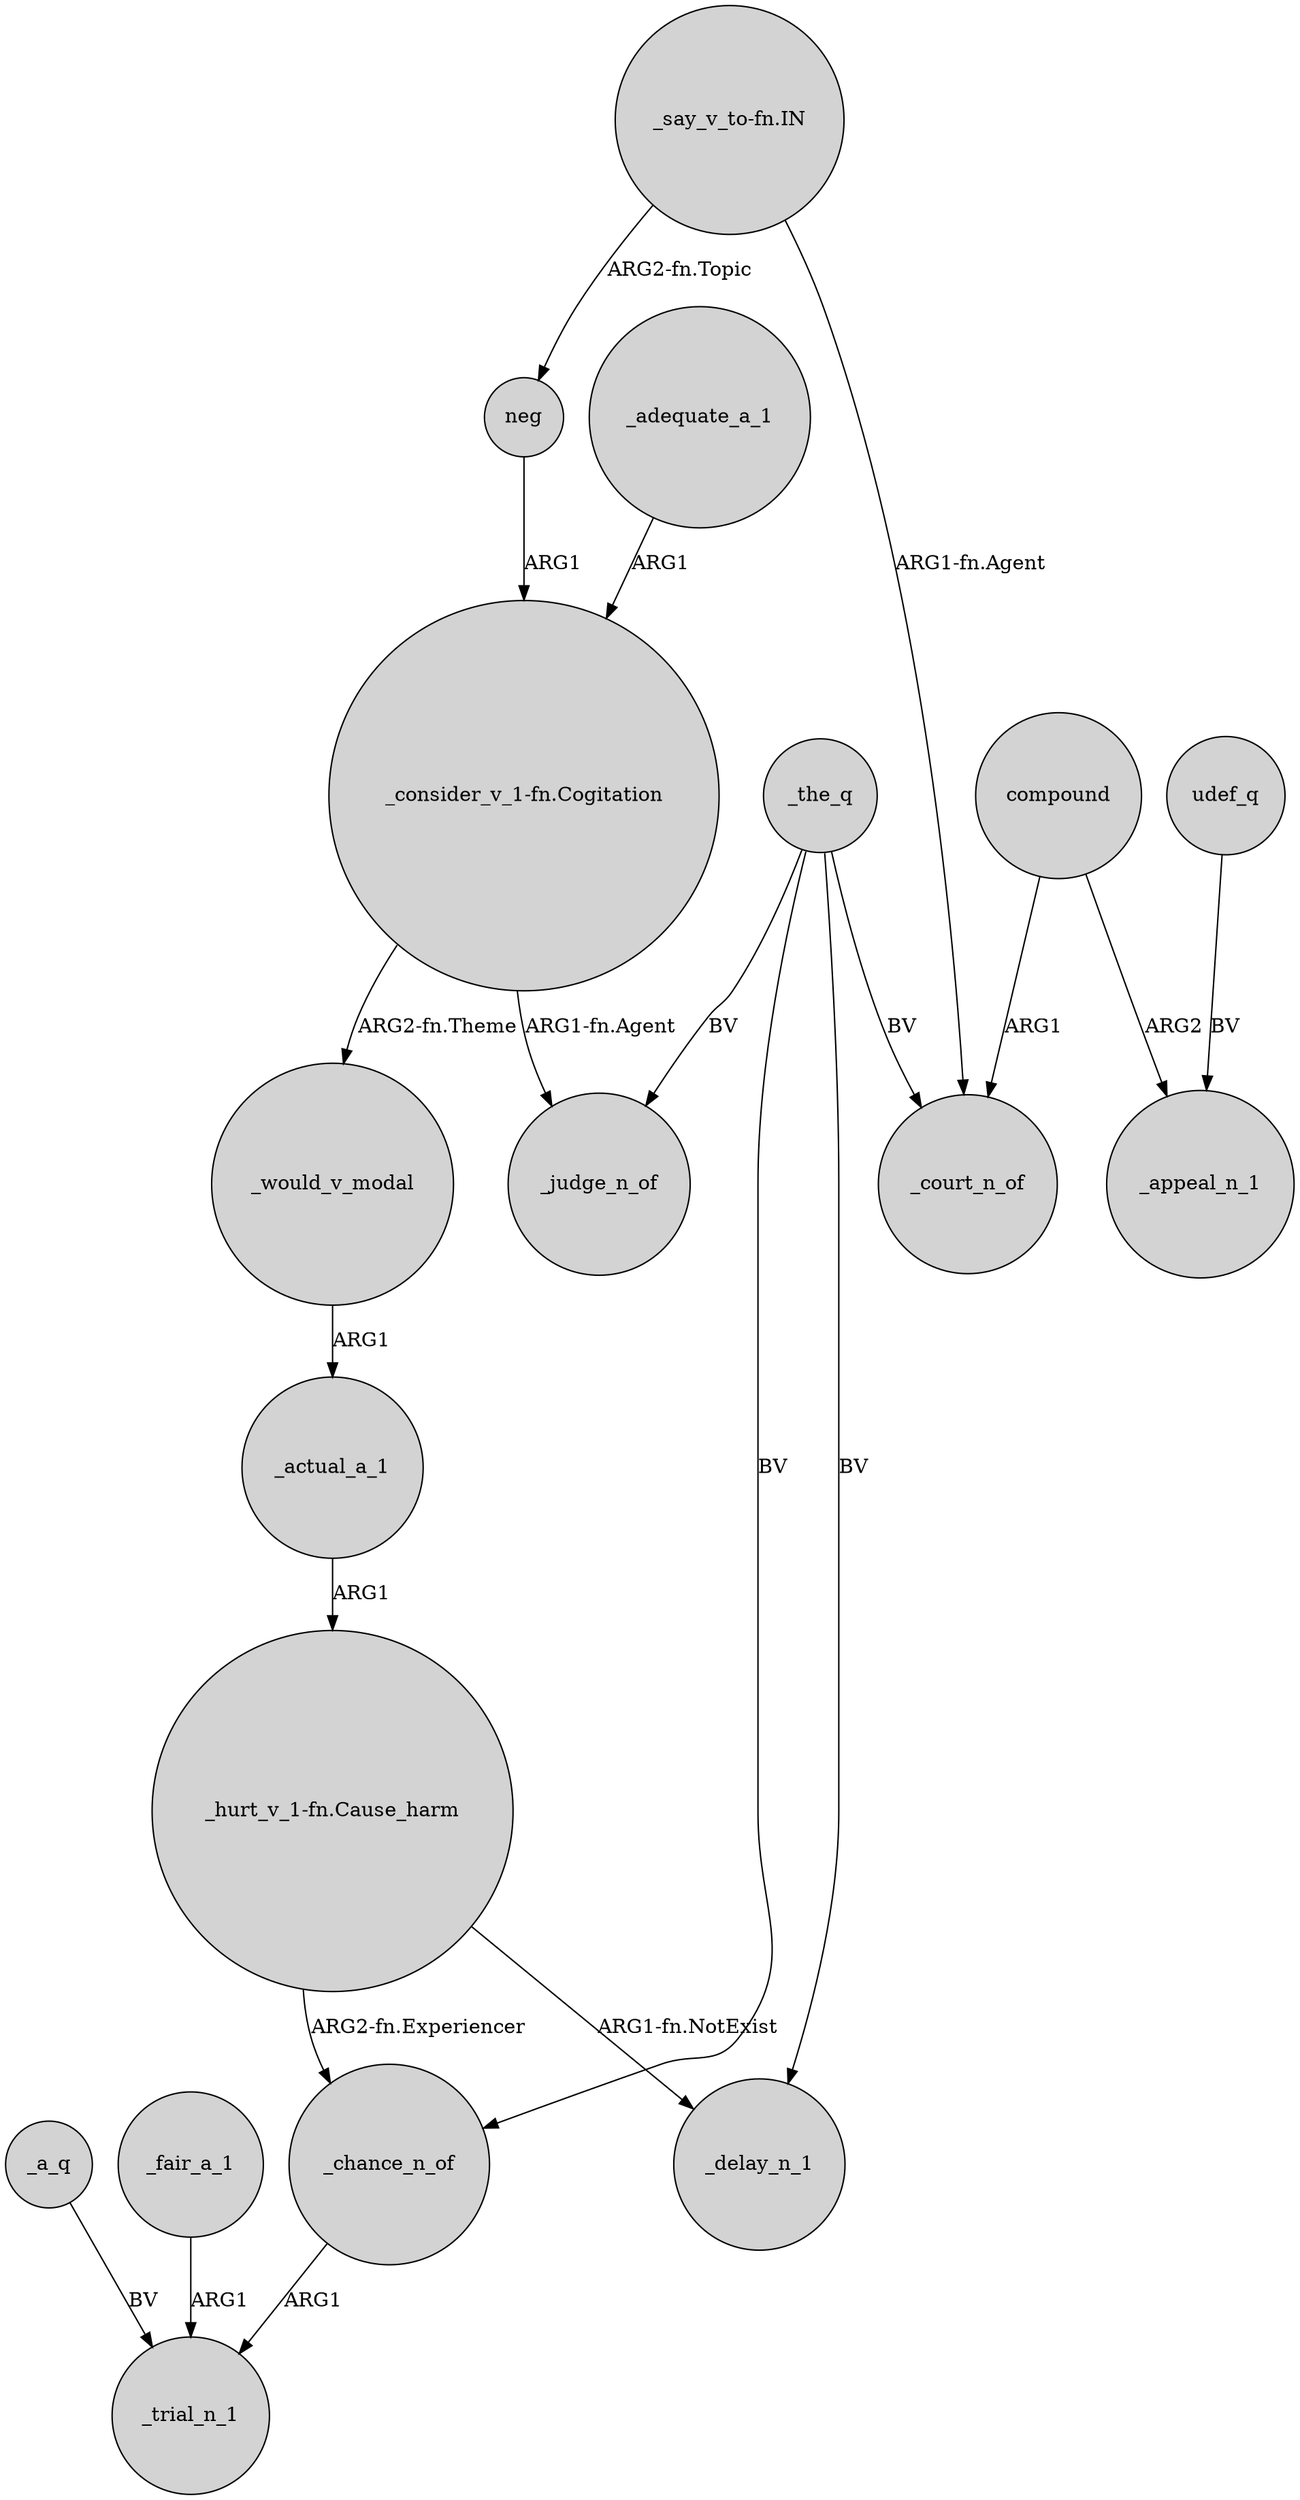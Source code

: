 digraph {
	node [shape=circle style=filled]
	"_hurt_v_1-fn.Cause_harm" -> _chance_n_of [label="ARG2-fn.Experiencer"]
	_a_q -> _trial_n_1 [label=BV]
	compound -> _appeal_n_1 [label=ARG2]
	_chance_n_of -> _trial_n_1 [label=ARG1]
	_the_q -> _delay_n_1 [label=BV]
	neg -> "_consider_v_1-fn.Cogitation" [label=ARG1]
	"_consider_v_1-fn.Cogitation" -> _would_v_modal [label="ARG2-fn.Theme"]
	"_consider_v_1-fn.Cogitation" -> _judge_n_of [label="ARG1-fn.Agent"]
	_would_v_modal -> _actual_a_1 [label=ARG1]
	_the_q -> _court_n_of [label=BV]
	_actual_a_1 -> "_hurt_v_1-fn.Cause_harm" [label=ARG1]
	_adequate_a_1 -> "_consider_v_1-fn.Cogitation" [label=ARG1]
	udef_q -> _appeal_n_1 [label=BV]
	_fair_a_1 -> _trial_n_1 [label=ARG1]
	"_hurt_v_1-fn.Cause_harm" -> _delay_n_1 [label="ARG1-fn.NotExist"]
	"_say_v_to-fn.IN" -> neg [label="ARG2-fn.Topic"]
	_the_q -> _chance_n_of [label=BV]
	_the_q -> _judge_n_of [label=BV]
	"_say_v_to-fn.IN" -> _court_n_of [label="ARG1-fn.Agent"]
	compound -> _court_n_of [label=ARG1]
}
